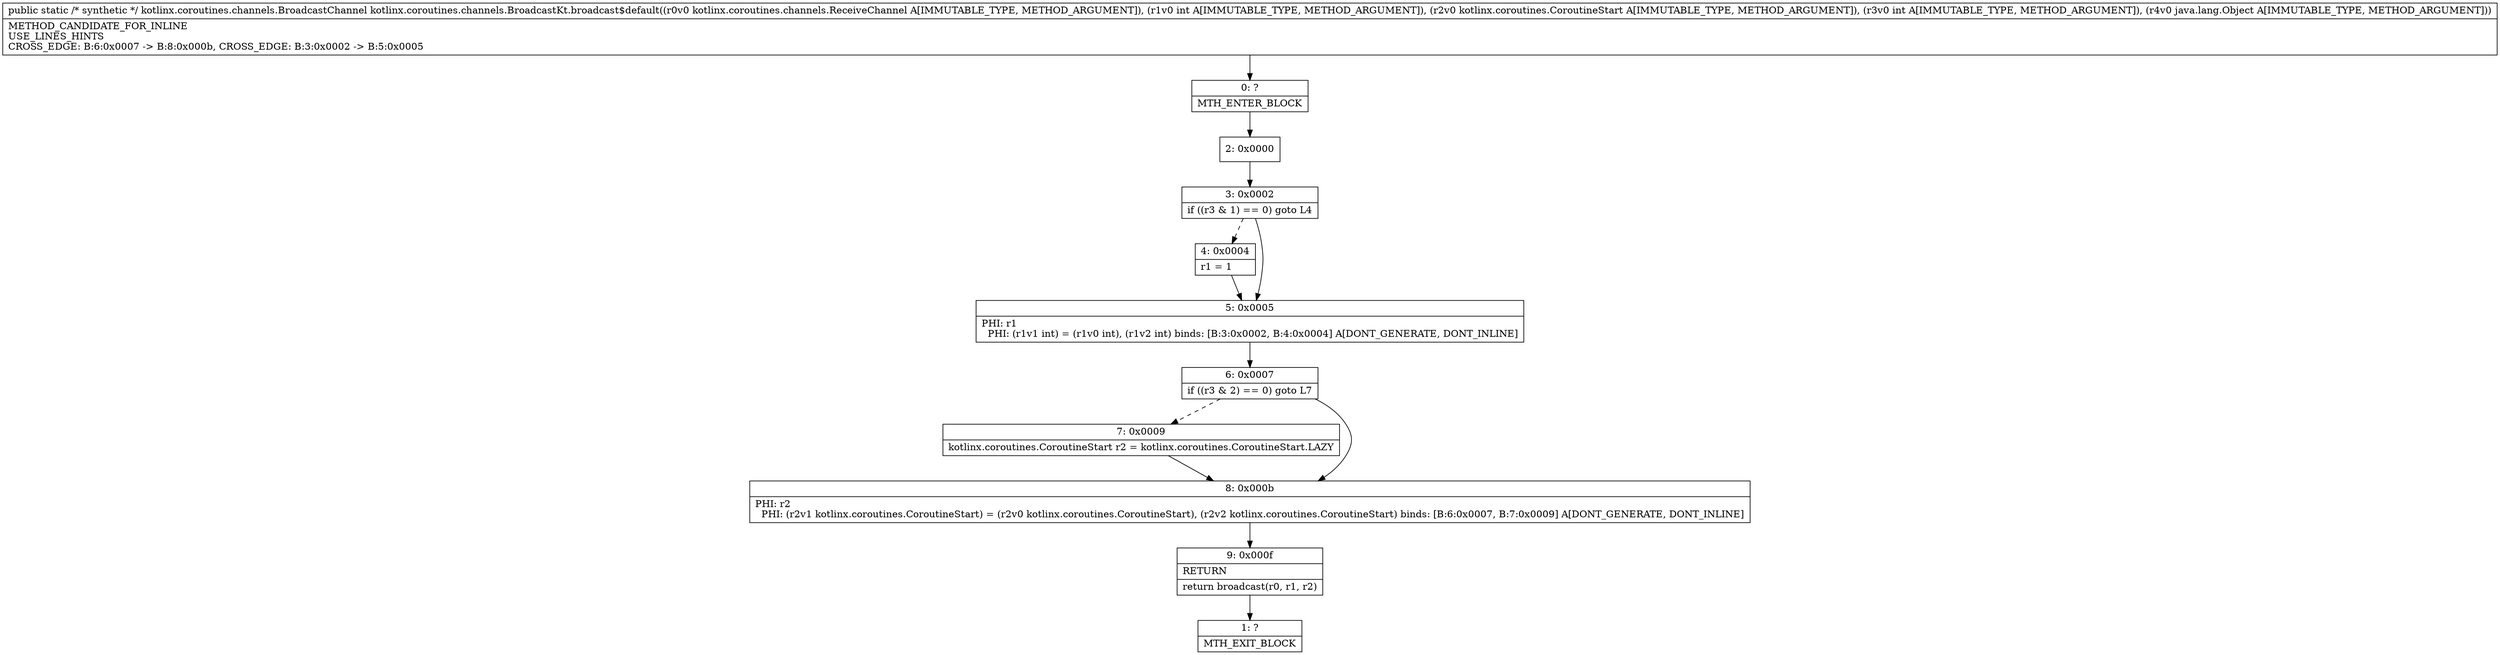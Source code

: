 digraph "CFG forkotlinx.coroutines.channels.BroadcastKt.broadcast$default(Lkotlinx\/coroutines\/channels\/ReceiveChannel;ILkotlinx\/coroutines\/CoroutineStart;ILjava\/lang\/Object;)Lkotlinx\/coroutines\/channels\/BroadcastChannel;" {
Node_0 [shape=record,label="{0\:\ ?|MTH_ENTER_BLOCK\l}"];
Node_2 [shape=record,label="{2\:\ 0x0000}"];
Node_3 [shape=record,label="{3\:\ 0x0002|if ((r3 & 1) == 0) goto L4\l}"];
Node_4 [shape=record,label="{4\:\ 0x0004|r1 = 1\l}"];
Node_5 [shape=record,label="{5\:\ 0x0005|PHI: r1 \l  PHI: (r1v1 int) = (r1v0 int), (r1v2 int) binds: [B:3:0x0002, B:4:0x0004] A[DONT_GENERATE, DONT_INLINE]\l}"];
Node_6 [shape=record,label="{6\:\ 0x0007|if ((r3 & 2) == 0) goto L7\l}"];
Node_7 [shape=record,label="{7\:\ 0x0009|kotlinx.coroutines.CoroutineStart r2 = kotlinx.coroutines.CoroutineStart.LAZY\l}"];
Node_8 [shape=record,label="{8\:\ 0x000b|PHI: r2 \l  PHI: (r2v1 kotlinx.coroutines.CoroutineStart) = (r2v0 kotlinx.coroutines.CoroutineStart), (r2v2 kotlinx.coroutines.CoroutineStart) binds: [B:6:0x0007, B:7:0x0009] A[DONT_GENERATE, DONT_INLINE]\l}"];
Node_9 [shape=record,label="{9\:\ 0x000f|RETURN\l|return broadcast(r0, r1, r2)\l}"];
Node_1 [shape=record,label="{1\:\ ?|MTH_EXIT_BLOCK\l}"];
MethodNode[shape=record,label="{public static \/* synthetic *\/ kotlinx.coroutines.channels.BroadcastChannel kotlinx.coroutines.channels.BroadcastKt.broadcast$default((r0v0 kotlinx.coroutines.channels.ReceiveChannel A[IMMUTABLE_TYPE, METHOD_ARGUMENT]), (r1v0 int A[IMMUTABLE_TYPE, METHOD_ARGUMENT]), (r2v0 kotlinx.coroutines.CoroutineStart A[IMMUTABLE_TYPE, METHOD_ARGUMENT]), (r3v0 int A[IMMUTABLE_TYPE, METHOD_ARGUMENT]), (r4v0 java.lang.Object A[IMMUTABLE_TYPE, METHOD_ARGUMENT]))  | METHOD_CANDIDATE_FOR_INLINE\lUSE_LINES_HINTS\lCROSS_EDGE: B:6:0x0007 \-\> B:8:0x000b, CROSS_EDGE: B:3:0x0002 \-\> B:5:0x0005\l}"];
MethodNode -> Node_0;Node_0 -> Node_2;
Node_2 -> Node_3;
Node_3 -> Node_4[style=dashed];
Node_3 -> Node_5;
Node_4 -> Node_5;
Node_5 -> Node_6;
Node_6 -> Node_7[style=dashed];
Node_6 -> Node_8;
Node_7 -> Node_8;
Node_8 -> Node_9;
Node_9 -> Node_1;
}

